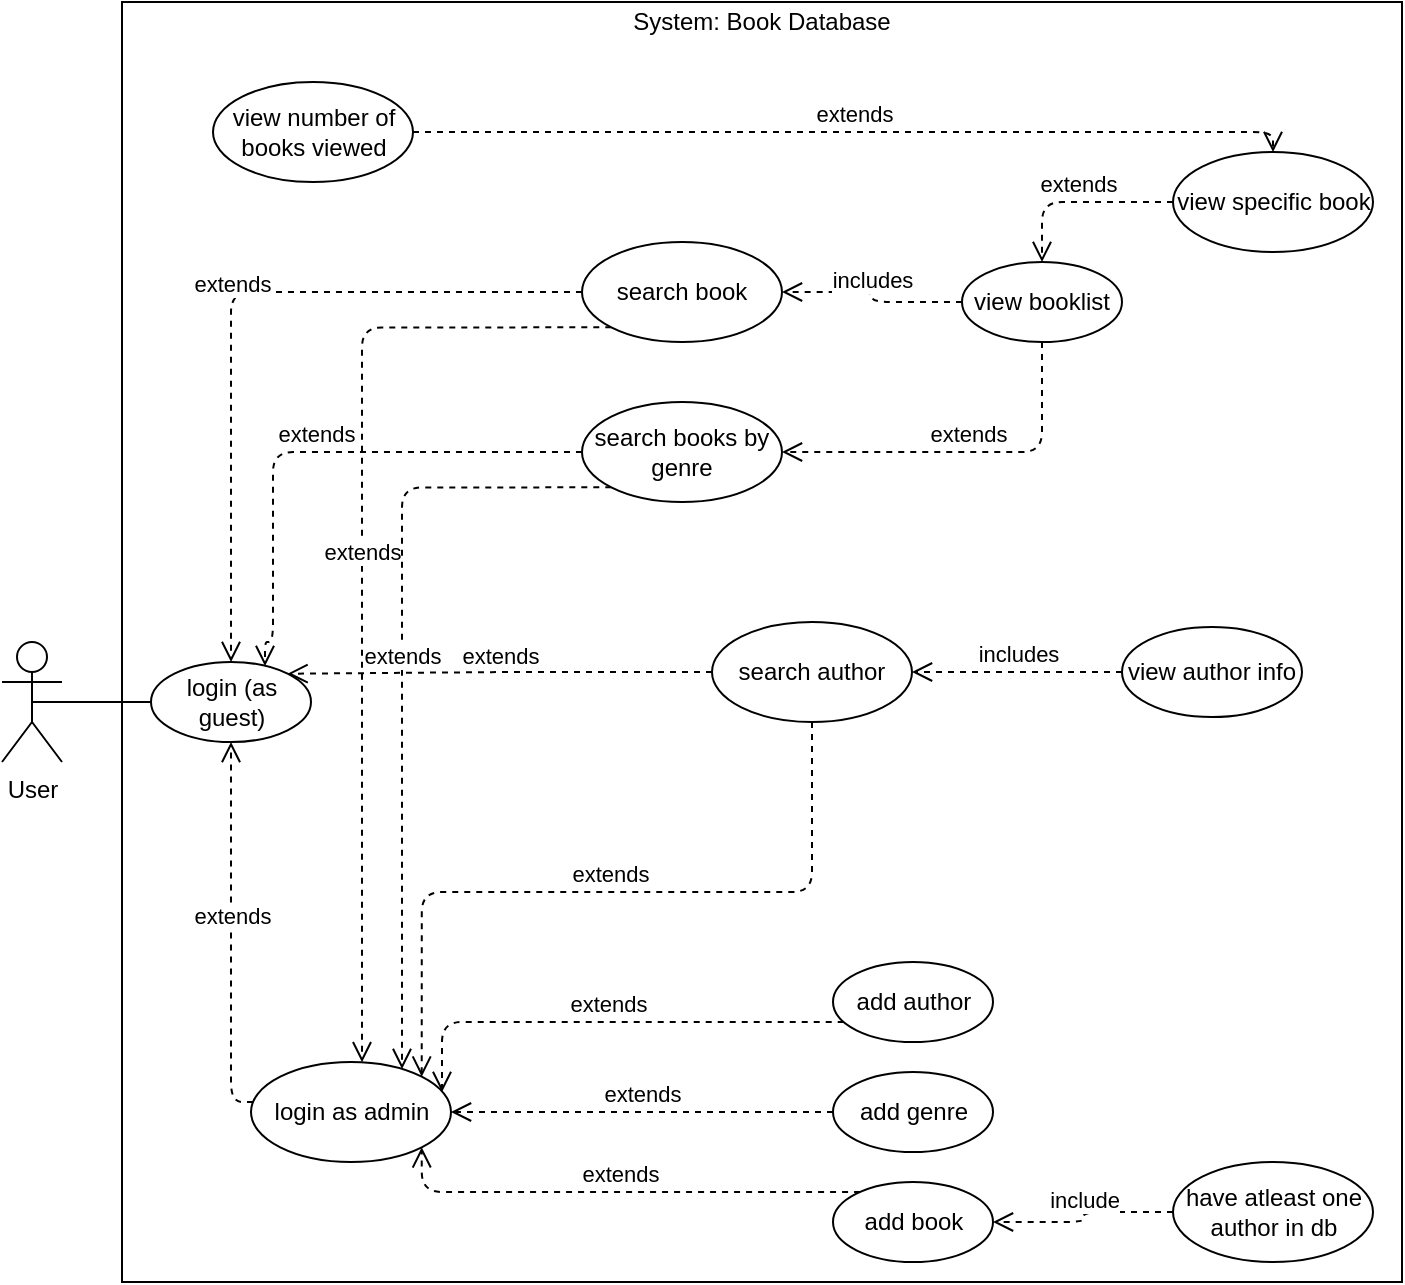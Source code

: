 <mxfile version="14.3.0" type="device"><diagram id="TQkyMGZcsQKPykZWJUuW" name="Page-1"><mxGraphModel dx="700" dy="752" grid="1" gridSize="10" guides="1" tooltips="1" connect="1" arrows="1" fold="1" page="1" pageScale="1" pageWidth="827" pageHeight="1169" math="0" shadow="0"><root><mxCell id="0"/><mxCell id="1" parent="0"/><mxCell id="qu1muJ2wHynraJNDroXD-1" value="" style="rounded=0;whiteSpace=wrap;html=1;shadow=0;movable=0;resizable=0;rotatable=0;deletable=0;editable=0;connectable=0;" vertex="1" parent="1"><mxGeometry x="100" y="40" width="640" height="640" as="geometry"/></mxCell><mxCell id="qu1muJ2wHynraJNDroXD-2" value="System: Book Database" style="text;html=1;strokeColor=none;fillColor=none;align=center;verticalAlign=middle;whiteSpace=wrap;rounded=0;movable=0;resizable=0;rotatable=0;deletable=0;editable=0;connectable=0;" vertex="1" parent="1"><mxGeometry x="345" y="40" width="150" height="20" as="geometry"/></mxCell><mxCell id="qu1muJ2wHynraJNDroXD-3" value="User" style="shape=umlActor;verticalLabelPosition=bottom;verticalAlign=top;html=1;outlineConnect=0;" vertex="1" parent="1"><mxGeometry x="40" y="360" width="30" height="60" as="geometry"/></mxCell><mxCell id="qu1muJ2wHynraJNDroXD-29" style="endArrow=none;html=1;fontFamily=Helvetica;fontSize=11;fontColor=#000000;align=center;strokeColor=#000000;edgeStyle=orthogonalEdgeStyle;entryX=0.5;entryY=0.5;entryDx=0;entryDy=0;entryPerimeter=0;" edge="1" parent="1" source="qu1muJ2wHynraJNDroXD-5" target="qu1muJ2wHynraJNDroXD-3"><mxGeometry relative="1" as="geometry"><Array as="points"><mxPoint x="60" y="390"/><mxPoint x="60" y="390"/></Array></mxGeometry></mxCell><mxCell id="qu1muJ2wHynraJNDroXD-5" value="login (as guest)" style="ellipse;whiteSpace=wrap;html=1;" vertex="1" parent="1"><mxGeometry x="114.5" y="370" width="80" height="40" as="geometry"/></mxCell><mxCell id="qu1muJ2wHynraJNDroXD-11" value="extends" style="html=1;verticalAlign=bottom;endArrow=open;dashed=1;endSize=8;fontFamily=Helvetica;fontSize=11;fontColor=#000000;align=center;strokeColor=#000000;edgeStyle=orthogonalEdgeStyle;" edge="1" parent="1" source="qu1muJ2wHynraJNDroXD-9" target="qu1muJ2wHynraJNDroXD-5"><mxGeometry relative="1" as="geometry"><Array as="points"><mxPoint x="154.5" y="590"/></Array></mxGeometry></mxCell><mxCell id="qu1muJ2wHynraJNDroXD-9" value="login as admin" style="ellipse;whiteSpace=wrap;html=1;" vertex="1" parent="1"><mxGeometry x="164.5" y="570" width="100" height="50" as="geometry"/></mxCell><mxCell id="qu1muJ2wHynraJNDroXD-16" value="extends" style="html=1;verticalAlign=bottom;endArrow=open;dashed=1;endSize=8;fontFamily=Helvetica;fontSize=11;fontColor=#000000;align=center;strokeColor=#000000;edgeStyle=orthogonalEdgeStyle;entryX=0.5;entryY=0;entryDx=0;entryDy=0;" edge="1" parent="1" source="qu1muJ2wHynraJNDroXD-13" target="qu1muJ2wHynraJNDroXD-5"><mxGeometry relative="1" as="geometry"/></mxCell><mxCell id="qu1muJ2wHynraJNDroXD-40" value="extends" style="html=1;verticalAlign=bottom;endArrow=open;dashed=1;endSize=8;fontFamily=Helvetica;fontSize=11;fontColor=#000000;align=center;strokeColor=#000000;edgeStyle=orthogonalEdgeStyle;exitX=0;exitY=1;exitDx=0;exitDy=0;" edge="1" parent="1" source="qu1muJ2wHynraJNDroXD-13" target="qu1muJ2wHynraJNDroXD-9"><mxGeometry relative="1" as="geometry"><Array as="points"><mxPoint x="220" y="203"/></Array></mxGeometry></mxCell><mxCell id="qu1muJ2wHynraJNDroXD-13" value="search book" style="ellipse;whiteSpace=wrap;html=1;" vertex="1" parent="1"><mxGeometry x="330" y="160" width="100" height="50" as="geometry"/></mxCell><mxCell id="qu1muJ2wHynraJNDroXD-18" value="extends" style="html=1;verticalAlign=bottom;endArrow=open;dashed=1;endSize=8;fontFamily=Helvetica;fontSize=11;fontColor=#000000;align=center;strokeColor=#000000;edgeStyle=orthogonalEdgeStyle;" edge="1" parent="1" source="qu1muJ2wHynraJNDroXD-14"><mxGeometry relative="1" as="geometry"><mxPoint x="171.5" y="372" as="targetPoint"/><Array as="points"><mxPoint x="175.5" y="265"/><mxPoint x="175.5" y="360"/><mxPoint x="171.5" y="360"/></Array></mxGeometry></mxCell><mxCell id="qu1muJ2wHynraJNDroXD-39" value="extends" style="html=1;verticalAlign=bottom;endArrow=open;dashed=1;endSize=8;fontFamily=Helvetica;fontSize=11;fontColor=#000000;align=center;strokeColor=#000000;edgeStyle=orthogonalEdgeStyle;exitX=0;exitY=1;exitDx=0;exitDy=0;" edge="1" parent="1" source="qu1muJ2wHynraJNDroXD-14" target="qu1muJ2wHynraJNDroXD-9"><mxGeometry relative="1" as="geometry"><Array as="points"><mxPoint x="240" y="283"/></Array></mxGeometry></mxCell><mxCell id="qu1muJ2wHynraJNDroXD-14" value="search books by genre" style="ellipse;whiteSpace=wrap;html=1;" vertex="1" parent="1"><mxGeometry x="330" y="240" width="100" height="50" as="geometry"/></mxCell><mxCell id="qu1muJ2wHynraJNDroXD-17" value="extends" style="html=1;verticalAlign=bottom;endArrow=open;dashed=1;endSize=8;fontFamily=Helvetica;fontSize=11;fontColor=#000000;align=center;strokeColor=#000000;edgeStyle=orthogonalEdgeStyle;entryX=1;entryY=0;entryDx=0;entryDy=0;" edge="1" parent="1" source="qu1muJ2wHynraJNDroXD-15" target="qu1muJ2wHynraJNDroXD-5"><mxGeometry relative="1" as="geometry"/></mxCell><mxCell id="qu1muJ2wHynraJNDroXD-38" value="extends" style="html=1;verticalAlign=bottom;endArrow=open;dashed=1;endSize=8;fontFamily=Helvetica;fontSize=11;fontColor=#000000;align=center;strokeColor=#000000;edgeStyle=orthogonalEdgeStyle;exitX=0.5;exitY=1;exitDx=0;exitDy=0;entryX=1;entryY=0;entryDx=0;entryDy=0;" edge="1" parent="1" source="qu1muJ2wHynraJNDroXD-15" target="qu1muJ2wHynraJNDroXD-9"><mxGeometry relative="1" as="geometry"><mxPoint x="238" y="572" as="targetPoint"/><Array as="points"><mxPoint x="445" y="485"/><mxPoint x="250" y="485"/></Array></mxGeometry></mxCell><mxCell id="qu1muJ2wHynraJNDroXD-15" value="search author" style="ellipse;whiteSpace=wrap;html=1;" vertex="1" parent="1"><mxGeometry x="395" y="350" width="100" height="50" as="geometry"/></mxCell><mxCell id="qu1muJ2wHynraJNDroXD-20" value="extends" style="html=1;verticalAlign=bottom;endArrow=open;dashed=1;endSize=8;fontFamily=Helvetica;fontSize=11;fontColor=#000000;align=center;strokeColor=#000000;edgeStyle=orthogonalEdgeStyle;entryX=0.5;entryY=0;entryDx=0;entryDy=0;" edge="1" parent="1" source="qu1muJ2wHynraJNDroXD-19" target="qu1muJ2wHynraJNDroXD-25"><mxGeometry relative="1" as="geometry"><Array as="points"><mxPoint x="560" y="140"/></Array></mxGeometry></mxCell><mxCell id="qu1muJ2wHynraJNDroXD-21" value="extends" style="html=1;verticalAlign=bottom;endArrow=open;dashed=1;endSize=8;fontFamily=Helvetica;fontSize=11;fontColor=#000000;align=center;strokeColor=#000000;edgeStyle=orthogonalEdgeStyle;entryX=1;entryY=0.5;entryDx=0;entryDy=0;exitX=0.5;exitY=1;exitDx=0;exitDy=0;" edge="1" parent="1" source="qu1muJ2wHynraJNDroXD-25" target="qu1muJ2wHynraJNDroXD-14"><mxGeometry relative="1" as="geometry"><Array as="points"><mxPoint x="560" y="265"/></Array></mxGeometry></mxCell><mxCell id="qu1muJ2wHynraJNDroXD-19" value="view specific book" style="ellipse;whiteSpace=wrap;html=1;" vertex="1" parent="1"><mxGeometry x="625.5" y="115" width="100" height="50" as="geometry"/></mxCell><mxCell id="qu1muJ2wHynraJNDroXD-24" value="includes" style="html=1;verticalAlign=bottom;endArrow=open;dashed=1;endSize=8;fontFamily=Helvetica;fontSize=11;fontColor=#000000;align=center;strokeColor=#000000;edgeStyle=orthogonalEdgeStyle;" edge="1" parent="1" source="qu1muJ2wHynraJNDroXD-23" target="qu1muJ2wHynraJNDroXD-15"><mxGeometry relative="1" as="geometry"/></mxCell><mxCell id="qu1muJ2wHynraJNDroXD-23" value="view author info" style="ellipse;whiteSpace=wrap;html=1;" vertex="1" parent="1"><mxGeometry x="600" y="352.5" width="90" height="45" as="geometry"/></mxCell><mxCell id="qu1muJ2wHynraJNDroXD-26" value="includes" style="html=1;verticalAlign=bottom;endArrow=open;dashed=1;endSize=8;fontFamily=Helvetica;fontSize=11;fontColor=#000000;align=center;strokeColor=#000000;edgeStyle=orthogonalEdgeStyle;" edge="1" parent="1" source="qu1muJ2wHynraJNDroXD-25" target="qu1muJ2wHynraJNDroXD-13"><mxGeometry relative="1" as="geometry"/></mxCell><mxCell id="qu1muJ2wHynraJNDroXD-25" value="view booklist" style="ellipse;whiteSpace=wrap;html=1;" vertex="1" parent="1"><mxGeometry x="520" y="170" width="80" height="40" as="geometry"/></mxCell><mxCell id="qu1muJ2wHynraJNDroXD-28" value="extends" style="html=1;verticalAlign=bottom;endArrow=open;dashed=1;endSize=8;fontFamily=Helvetica;fontSize=11;fontColor=#000000;align=center;strokeColor=#000000;edgeStyle=orthogonalEdgeStyle;exitX=1;exitY=0.5;exitDx=0;exitDy=0;entryX=0.5;entryY=0;entryDx=0;entryDy=0;" edge="1" parent="1" source="qu1muJ2wHynraJNDroXD-27" target="qu1muJ2wHynraJNDroXD-19"><mxGeometry relative="1" as="geometry"><Array as="points"><mxPoint x="675.5" y="105"/></Array></mxGeometry></mxCell><mxCell id="qu1muJ2wHynraJNDroXD-27" value="view number of books viewed" style="ellipse;whiteSpace=wrap;html=1;shadow=0;" vertex="1" parent="1"><mxGeometry x="145.5" y="80" width="100" height="50" as="geometry"/></mxCell><mxCell id="qu1muJ2wHynraJNDroXD-33" value="extends" style="html=1;verticalAlign=bottom;endArrow=open;dashed=1;endSize=8;fontFamily=Helvetica;fontSize=11;fontColor=#000000;align=center;strokeColor=#000000;edgeStyle=orthogonalEdgeStyle;entryX=0.955;entryY=0.3;entryDx=0;entryDy=0;entryPerimeter=0;" edge="1" parent="1" source="qu1muJ2wHynraJNDroXD-30" target="qu1muJ2wHynraJNDroXD-9"><mxGeometry relative="1" as="geometry"><mxPoint x="270" y="595" as="targetPoint"/><Array as="points"><mxPoint x="260" y="550"/></Array></mxGeometry></mxCell><mxCell id="qu1muJ2wHynraJNDroXD-30" value="add author" style="ellipse;whiteSpace=wrap;html=1;" vertex="1" parent="1"><mxGeometry x="455.5" y="520" width="80" height="40" as="geometry"/></mxCell><mxCell id="qu1muJ2wHynraJNDroXD-34" value="extends" style="html=1;verticalAlign=bottom;endArrow=open;dashed=1;endSize=8;fontFamily=Helvetica;fontSize=11;fontColor=#000000;align=center;strokeColor=#000000;edgeStyle=orthogonalEdgeStyle;" edge="1" parent="1" source="qu1muJ2wHynraJNDroXD-31" target="qu1muJ2wHynraJNDroXD-9"><mxGeometry relative="1" as="geometry"/></mxCell><mxCell id="qu1muJ2wHynraJNDroXD-31" value="add genre" style="ellipse;whiteSpace=wrap;html=1;" vertex="1" parent="1"><mxGeometry x="455.5" y="575" width="80" height="40" as="geometry"/></mxCell><mxCell id="qu1muJ2wHynraJNDroXD-35" value="extends" style="html=1;verticalAlign=bottom;endArrow=open;dashed=1;endSize=8;fontFamily=Helvetica;fontSize=11;fontColor=#000000;align=center;strokeColor=#000000;edgeStyle=orthogonalEdgeStyle;entryX=1;entryY=1;entryDx=0;entryDy=0;" edge="1" parent="1" source="qu1muJ2wHynraJNDroXD-32" target="qu1muJ2wHynraJNDroXD-9"><mxGeometry relative="1" as="geometry"><Array as="points"><mxPoint x="250" y="635"/></Array></mxGeometry></mxCell><mxCell id="qu1muJ2wHynraJNDroXD-32" value="add book" style="ellipse;whiteSpace=wrap;html=1;" vertex="1" parent="1"><mxGeometry x="455.5" y="630" width="80" height="40" as="geometry"/></mxCell><mxCell id="qu1muJ2wHynraJNDroXD-37" value="include" style="html=1;verticalAlign=bottom;endArrow=open;dashed=1;endSize=8;fontFamily=Helvetica;fontSize=11;fontColor=#000000;align=center;strokeColor=#000000;edgeStyle=orthogonalEdgeStyle;" edge="1" parent="1" source="qu1muJ2wHynraJNDroXD-36" target="qu1muJ2wHynraJNDroXD-32"><mxGeometry relative="1" as="geometry"/></mxCell><mxCell id="qu1muJ2wHynraJNDroXD-36" value="have atleast one author in db" style="ellipse;whiteSpace=wrap;html=1;" vertex="1" parent="1"><mxGeometry x="625.5" y="620" width="100" height="50" as="geometry"/></mxCell></root></mxGraphModel></diagram></mxfile>